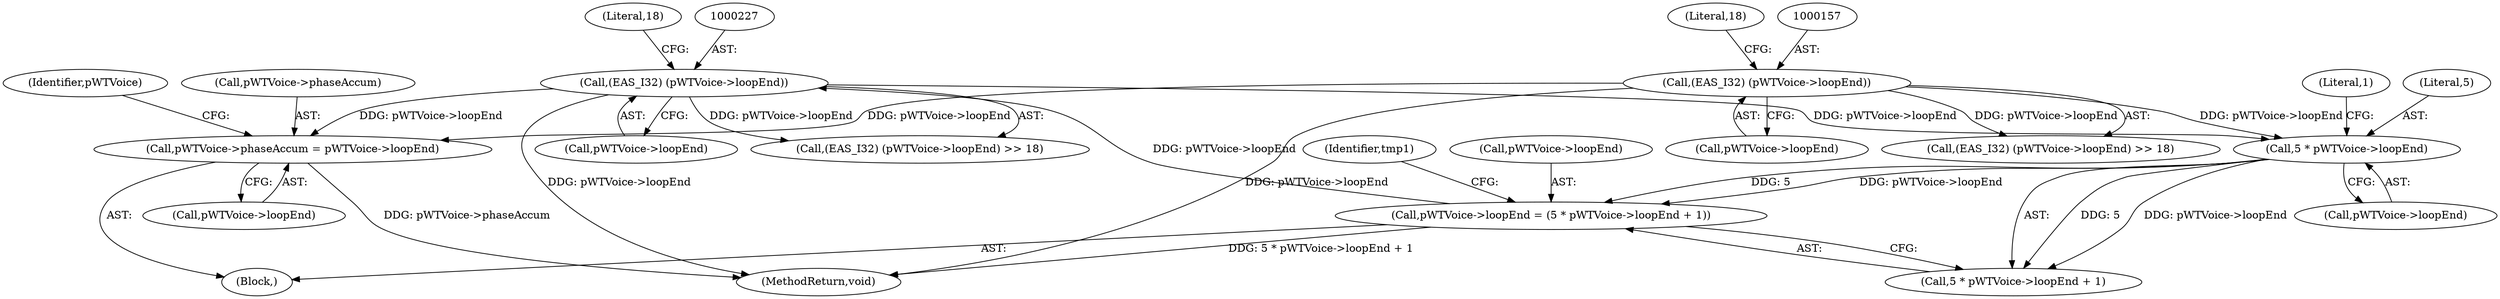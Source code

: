 digraph "0_Android_24d7c408c52143bce7b49de82f3913fd8d1219cf_2@pointer" {
"1000205" [label="(Call,pWTVoice->phaseAccum = pWTVoice->loopEnd)"];
"1000226" [label="(Call,(EAS_I32) (pWTVoice->loopEnd))"];
"1000212" [label="(Call,pWTVoice->loopEnd = (5 * pWTVoice->loopEnd + 1))"];
"1000217" [label="(Call,5 * pWTVoice->loopEnd)"];
"1000156" [label="(Call,(EAS_I32) (pWTVoice->loopEnd))"];
"1000240" [label="(MethodReturn,void)"];
"1000217" [label="(Call,5 * pWTVoice->loopEnd)"];
"1000224" [label="(Identifier,tmp1)"];
"1000219" [label="(Call,pWTVoice->loopEnd)"];
"1000156" [label="(Call,(EAS_I32) (pWTVoice->loopEnd))"];
"1000158" [label="(Call,pWTVoice->loopEnd)"];
"1000225" [label="(Call,(EAS_I32) (pWTVoice->loopEnd) >> 18)"];
"1000161" [label="(Literal,18)"];
"1000201" [label="(Block,)"];
"1000155" [label="(Call,(EAS_I32) (pWTVoice->loopEnd) >> 18)"];
"1000213" [label="(Call,pWTVoice->loopEnd)"];
"1000214" [label="(Identifier,pWTVoice)"];
"1000216" [label="(Call,5 * pWTVoice->loopEnd + 1)"];
"1000209" [label="(Call,pWTVoice->loopEnd)"];
"1000205" [label="(Call,pWTVoice->phaseAccum = pWTVoice->loopEnd)"];
"1000206" [label="(Call,pWTVoice->phaseAccum)"];
"1000222" [label="(Literal,1)"];
"1000218" [label="(Literal,5)"];
"1000212" [label="(Call,pWTVoice->loopEnd = (5 * pWTVoice->loopEnd + 1))"];
"1000228" [label="(Call,pWTVoice->loopEnd)"];
"1000226" [label="(Call,(EAS_I32) (pWTVoice->loopEnd))"];
"1000231" [label="(Literal,18)"];
"1000205" -> "1000201"  [label="AST: "];
"1000205" -> "1000209"  [label="CFG: "];
"1000206" -> "1000205"  [label="AST: "];
"1000209" -> "1000205"  [label="AST: "];
"1000214" -> "1000205"  [label="CFG: "];
"1000205" -> "1000240"  [label="DDG: pWTVoice->phaseAccum"];
"1000226" -> "1000205"  [label="DDG: pWTVoice->loopEnd"];
"1000156" -> "1000205"  [label="DDG: pWTVoice->loopEnd"];
"1000226" -> "1000225"  [label="AST: "];
"1000226" -> "1000228"  [label="CFG: "];
"1000227" -> "1000226"  [label="AST: "];
"1000228" -> "1000226"  [label="AST: "];
"1000231" -> "1000226"  [label="CFG: "];
"1000226" -> "1000240"  [label="DDG: pWTVoice->loopEnd"];
"1000226" -> "1000217"  [label="DDG: pWTVoice->loopEnd"];
"1000226" -> "1000225"  [label="DDG: pWTVoice->loopEnd"];
"1000212" -> "1000226"  [label="DDG: pWTVoice->loopEnd"];
"1000212" -> "1000201"  [label="AST: "];
"1000212" -> "1000216"  [label="CFG: "];
"1000213" -> "1000212"  [label="AST: "];
"1000216" -> "1000212"  [label="AST: "];
"1000224" -> "1000212"  [label="CFG: "];
"1000212" -> "1000240"  [label="DDG: 5 * pWTVoice->loopEnd + 1"];
"1000217" -> "1000212"  [label="DDG: 5"];
"1000217" -> "1000212"  [label="DDG: pWTVoice->loopEnd"];
"1000217" -> "1000216"  [label="AST: "];
"1000217" -> "1000219"  [label="CFG: "];
"1000218" -> "1000217"  [label="AST: "];
"1000219" -> "1000217"  [label="AST: "];
"1000222" -> "1000217"  [label="CFG: "];
"1000217" -> "1000216"  [label="DDG: 5"];
"1000217" -> "1000216"  [label="DDG: pWTVoice->loopEnd"];
"1000156" -> "1000217"  [label="DDG: pWTVoice->loopEnd"];
"1000156" -> "1000155"  [label="AST: "];
"1000156" -> "1000158"  [label="CFG: "];
"1000157" -> "1000156"  [label="AST: "];
"1000158" -> "1000156"  [label="AST: "];
"1000161" -> "1000156"  [label="CFG: "];
"1000156" -> "1000240"  [label="DDG: pWTVoice->loopEnd"];
"1000156" -> "1000155"  [label="DDG: pWTVoice->loopEnd"];
}
